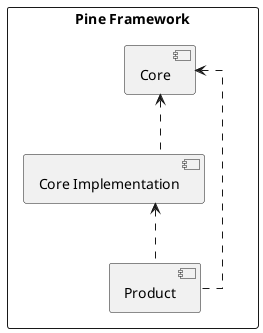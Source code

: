 @startuml
skinparam shadowing false
skinparam linetype polyline
skinparam linetype ortho
rectangle "Pine Framework" as pineFramework {

    component "Core" as core
    component "Core Implementation" as coreImpl
    component "Product" as product

    coreImpl .up.> core
    product .up.> core
    product .up.> coreImpl
}
@enduml